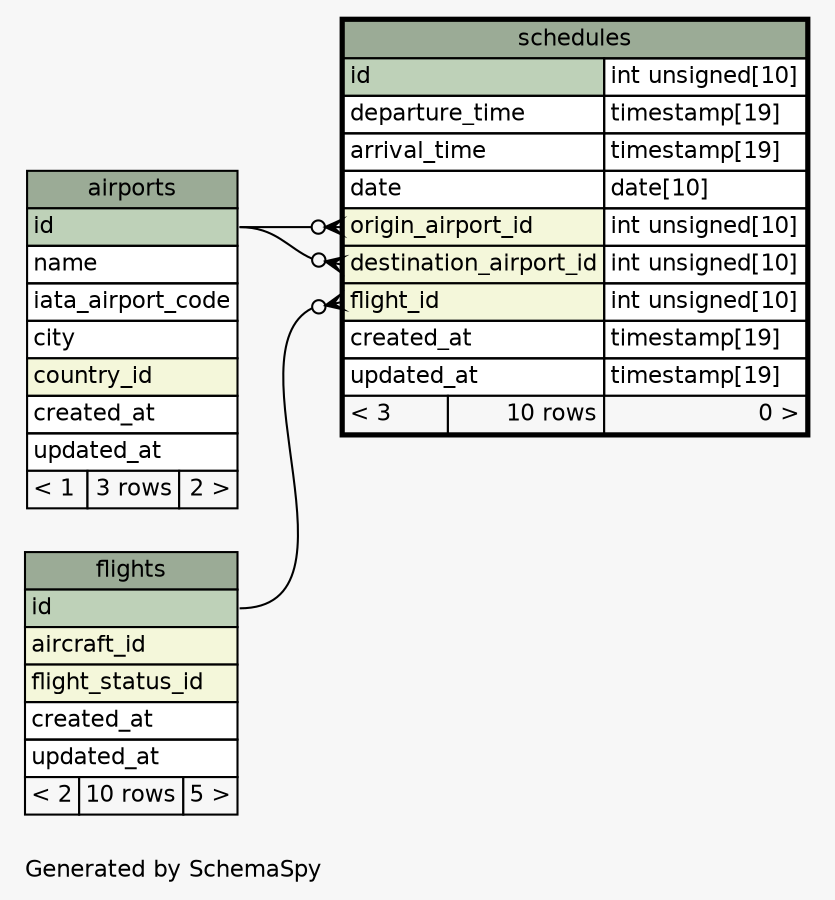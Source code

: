 // dot 2.38.0 on Linux 4.10.0-21-generic
// SchemaSpy rev 590
digraph "oneDegreeRelationshipsDiagram" {
  graph [
    rankdir="RL"
    bgcolor="#f7f7f7"
    label="\nGenerated by SchemaSpy"
    labeljust="l"
    nodesep="0.18"
    ranksep="0.46"
    fontname="Helvetica"
    fontsize="11"
  ];
  node [
    fontname="Helvetica"
    fontsize="11"
    shape="plaintext"
  ];
  edge [
    arrowsize="0.8"
  ];
  "schedules":"destination_airport_id":w -> "airports":"id":e [arrowhead=none dir=back arrowtail=crowodot];
  "schedules":"flight_id":w -> "flights":"id":e [arrowhead=none dir=back arrowtail=crowodot];
  "schedules":"origin_airport_id":w -> "airports":"id":e [arrowhead=none dir=back arrowtail=crowodot];
  "airports" [
    label=<
    <TABLE BORDER="0" CELLBORDER="1" CELLSPACING="0" BGCOLOR="#ffffff">
      <TR><TD COLSPAN="3" BGCOLOR="#9bab96" ALIGN="CENTER">airports</TD></TR>
      <TR><TD PORT="id" COLSPAN="3" BGCOLOR="#bed1b8" ALIGN="LEFT">id</TD></TR>
      <TR><TD PORT="name" COLSPAN="3" ALIGN="LEFT">name</TD></TR>
      <TR><TD PORT="iata_airport_code" COLSPAN="3" ALIGN="LEFT">iata_airport_code</TD></TR>
      <TR><TD PORT="city" COLSPAN="3" ALIGN="LEFT">city</TD></TR>
      <TR><TD PORT="country_id" COLSPAN="3" BGCOLOR="#f4f7da" ALIGN="LEFT">country_id</TD></TR>
      <TR><TD PORT="created_at" COLSPAN="3" ALIGN="LEFT">created_at</TD></TR>
      <TR><TD PORT="updated_at" COLSPAN="3" ALIGN="LEFT">updated_at</TD></TR>
      <TR><TD ALIGN="LEFT" BGCOLOR="#f7f7f7">&lt; 1</TD><TD ALIGN="RIGHT" BGCOLOR="#f7f7f7">3 rows</TD><TD ALIGN="RIGHT" BGCOLOR="#f7f7f7">2 &gt;</TD></TR>
    </TABLE>>
    URL="airports.html"
    tooltip="airports"
  ];
  "flights" [
    label=<
    <TABLE BORDER="0" CELLBORDER="1" CELLSPACING="0" BGCOLOR="#ffffff">
      <TR><TD COLSPAN="3" BGCOLOR="#9bab96" ALIGN="CENTER">flights</TD></TR>
      <TR><TD PORT="id" COLSPAN="3" BGCOLOR="#bed1b8" ALIGN="LEFT">id</TD></TR>
      <TR><TD PORT="aircraft_id" COLSPAN="3" BGCOLOR="#f4f7da" ALIGN="LEFT">aircraft_id</TD></TR>
      <TR><TD PORT="flight_status_id" COLSPAN="3" BGCOLOR="#f4f7da" ALIGN="LEFT">flight_status_id</TD></TR>
      <TR><TD PORT="created_at" COLSPAN="3" ALIGN="LEFT">created_at</TD></TR>
      <TR><TD PORT="updated_at" COLSPAN="3" ALIGN="LEFT">updated_at</TD></TR>
      <TR><TD ALIGN="LEFT" BGCOLOR="#f7f7f7">&lt; 2</TD><TD ALIGN="RIGHT" BGCOLOR="#f7f7f7">10 rows</TD><TD ALIGN="RIGHT" BGCOLOR="#f7f7f7">5 &gt;</TD></TR>
    </TABLE>>
    URL="flights.html"
    tooltip="flights"
  ];
  "schedules" [
    label=<
    <TABLE BORDER="2" CELLBORDER="1" CELLSPACING="0" BGCOLOR="#ffffff">
      <TR><TD COLSPAN="3" BGCOLOR="#9bab96" ALIGN="CENTER">schedules</TD></TR>
      <TR><TD PORT="id" COLSPAN="2" BGCOLOR="#bed1b8" ALIGN="LEFT">id</TD><TD PORT="id.type" ALIGN="LEFT">int unsigned[10]</TD></TR>
      <TR><TD PORT="departure_time" COLSPAN="2" ALIGN="LEFT">departure_time</TD><TD PORT="departure_time.type" ALIGN="LEFT">timestamp[19]</TD></TR>
      <TR><TD PORT="arrival_time" COLSPAN="2" ALIGN="LEFT">arrival_time</TD><TD PORT="arrival_time.type" ALIGN="LEFT">timestamp[19]</TD></TR>
      <TR><TD PORT="date" COLSPAN="2" ALIGN="LEFT">date</TD><TD PORT="date.type" ALIGN="LEFT">date[10]</TD></TR>
      <TR><TD PORT="origin_airport_id" COLSPAN="2" BGCOLOR="#f4f7da" ALIGN="LEFT">origin_airport_id</TD><TD PORT="origin_airport_id.type" ALIGN="LEFT">int unsigned[10]</TD></TR>
      <TR><TD PORT="destination_airport_id" COLSPAN="2" BGCOLOR="#f4f7da" ALIGN="LEFT">destination_airport_id</TD><TD PORT="destination_airport_id.type" ALIGN="LEFT">int unsigned[10]</TD></TR>
      <TR><TD PORT="flight_id" COLSPAN="2" BGCOLOR="#f4f7da" ALIGN="LEFT">flight_id</TD><TD PORT="flight_id.type" ALIGN="LEFT">int unsigned[10]</TD></TR>
      <TR><TD PORT="created_at" COLSPAN="2" ALIGN="LEFT">created_at</TD><TD PORT="created_at.type" ALIGN="LEFT">timestamp[19]</TD></TR>
      <TR><TD PORT="updated_at" COLSPAN="2" ALIGN="LEFT">updated_at</TD><TD PORT="updated_at.type" ALIGN="LEFT">timestamp[19]</TD></TR>
      <TR><TD ALIGN="LEFT" BGCOLOR="#f7f7f7">&lt; 3</TD><TD ALIGN="RIGHT" BGCOLOR="#f7f7f7">10 rows</TD><TD ALIGN="RIGHT" BGCOLOR="#f7f7f7">0 &gt;</TD></TR>
    </TABLE>>
    URL="schedules.html"
    tooltip="schedules"
  ];
}
